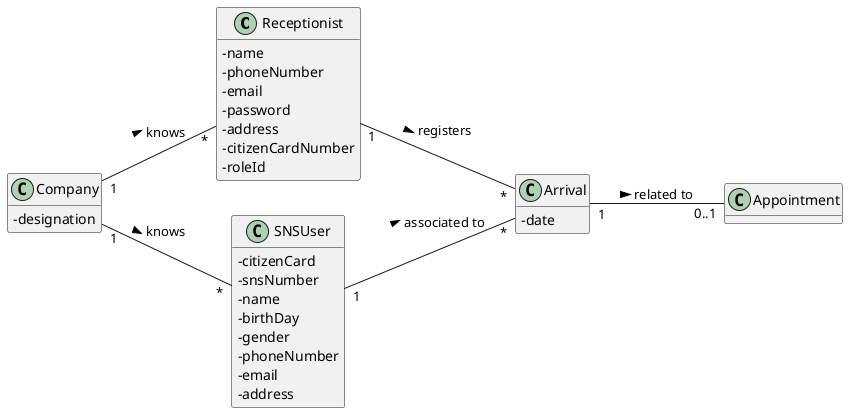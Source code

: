 @startuml US04_DM
hide methods
left to right direction
skinparam classAttributeIconSize 0

class Receptionist {
  - name
  - phoneNumber
  - email
  - password
  - address
  - citizenCardNumber
  - roleId
}

class Arrival {
  - date
}

class Appointment {}

class SNSUser {
  - citizenCard
  - snsNumber
  - name
  - birthDay
  - gender
  - phoneNumber
  - email
  - address
}

class Company {
  - designation
}

Arrival "1" -- "0..1" Appointment : related to >
Company "1" -- "*" Receptionist : knows >
Company "1" -- "*" SNSUser : knows >
Receptionist "1" -- "*" Arrival : registers >
SNSUser "1" -- "*" Arrival : associated to >

@enduml
